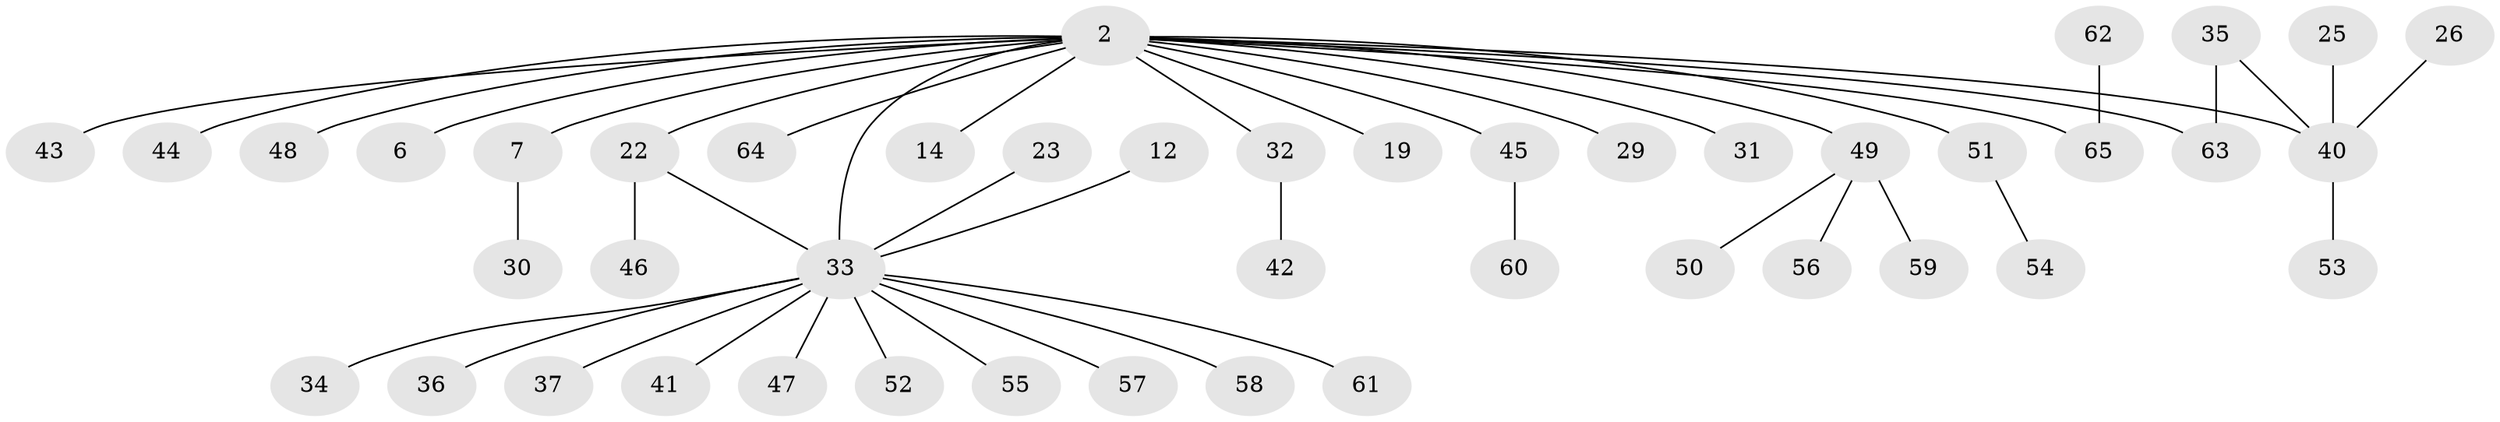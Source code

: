 // original degree distribution, {11: 0.015384615384615385, 15: 0.015384615384615385, 5: 0.046153846153846156, 3: 0.1076923076923077, 1: 0.5692307692307692, 2: 0.18461538461538463, 6: 0.015384615384615385, 7: 0.015384615384615385, 4: 0.03076923076923077}
// Generated by graph-tools (version 1.1) at 2025/51/03/04/25 21:51:59]
// undirected, 45 vertices, 46 edges
graph export_dot {
graph [start="1"]
  node [color=gray90,style=filled];
  2 [super="+1"];
  6;
  7;
  12;
  14;
  19;
  22 [super="+4"];
  23;
  25;
  26 [super="+24"];
  29;
  30;
  31;
  32;
  33 [super="+27"];
  34;
  35 [super="+17"];
  36;
  37;
  40 [super="+10+38"];
  41;
  42;
  43;
  44;
  45;
  46;
  47 [super="+28"];
  48 [super="+5+13"];
  49;
  50;
  51 [super="+18"];
  52;
  53;
  54;
  55;
  56;
  57;
  58;
  59;
  60;
  61;
  62;
  63;
  64 [super="+21"];
  65 [super="+39"];
  2 -- 6;
  2 -- 7 [weight=2];
  2 -- 14;
  2 -- 31;
  2 -- 40 [weight=3];
  2 -- 43 [weight=2];
  2 -- 44;
  2 -- 45;
  2 -- 49;
  2 -- 63;
  2 -- 32;
  2 -- 19;
  2 -- 22 [weight=2];
  2 -- 29;
  2 -- 48;
  2 -- 33;
  2 -- 65;
  2 -- 51;
  2 -- 64;
  7 -- 30;
  12 -- 33;
  22 -- 33 [weight=2];
  22 -- 46;
  23 -- 33;
  25 -- 40;
  26 -- 40;
  32 -- 42;
  33 -- 36;
  33 -- 41;
  33 -- 58;
  33 -- 34;
  33 -- 37;
  33 -- 52;
  33 -- 55;
  33 -- 57;
  33 -- 61;
  33 -- 47;
  35 -- 40;
  35 -- 63;
  40 -- 53;
  45 -- 60;
  49 -- 50;
  49 -- 56;
  49 -- 59;
  51 -- 54;
  62 -- 65;
}
